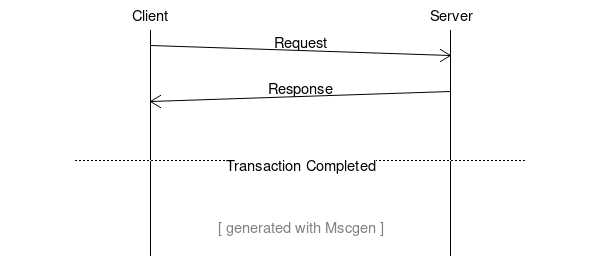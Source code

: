 # MSC Sequence Diagram for an HTTP2 Transaction, which is bidirectional in Suricata

msc {

    # Chart options
    arcgradient = "10";

    # Entities
    a [ label = "Client" ], b [ label = "Server" ];

    # Message flow
    a =>> b [ label = "Request" ];
    b =>> a [ label = "Response" ];
    |||;
    --- [ label = "Transaction Completed" ];
    |||;
    ||| [label="[ generated with Mscgen ]", textcolor="gray"];
}

# Reference: https://tools.ietf.org/html/rfc7540#section-8.1
